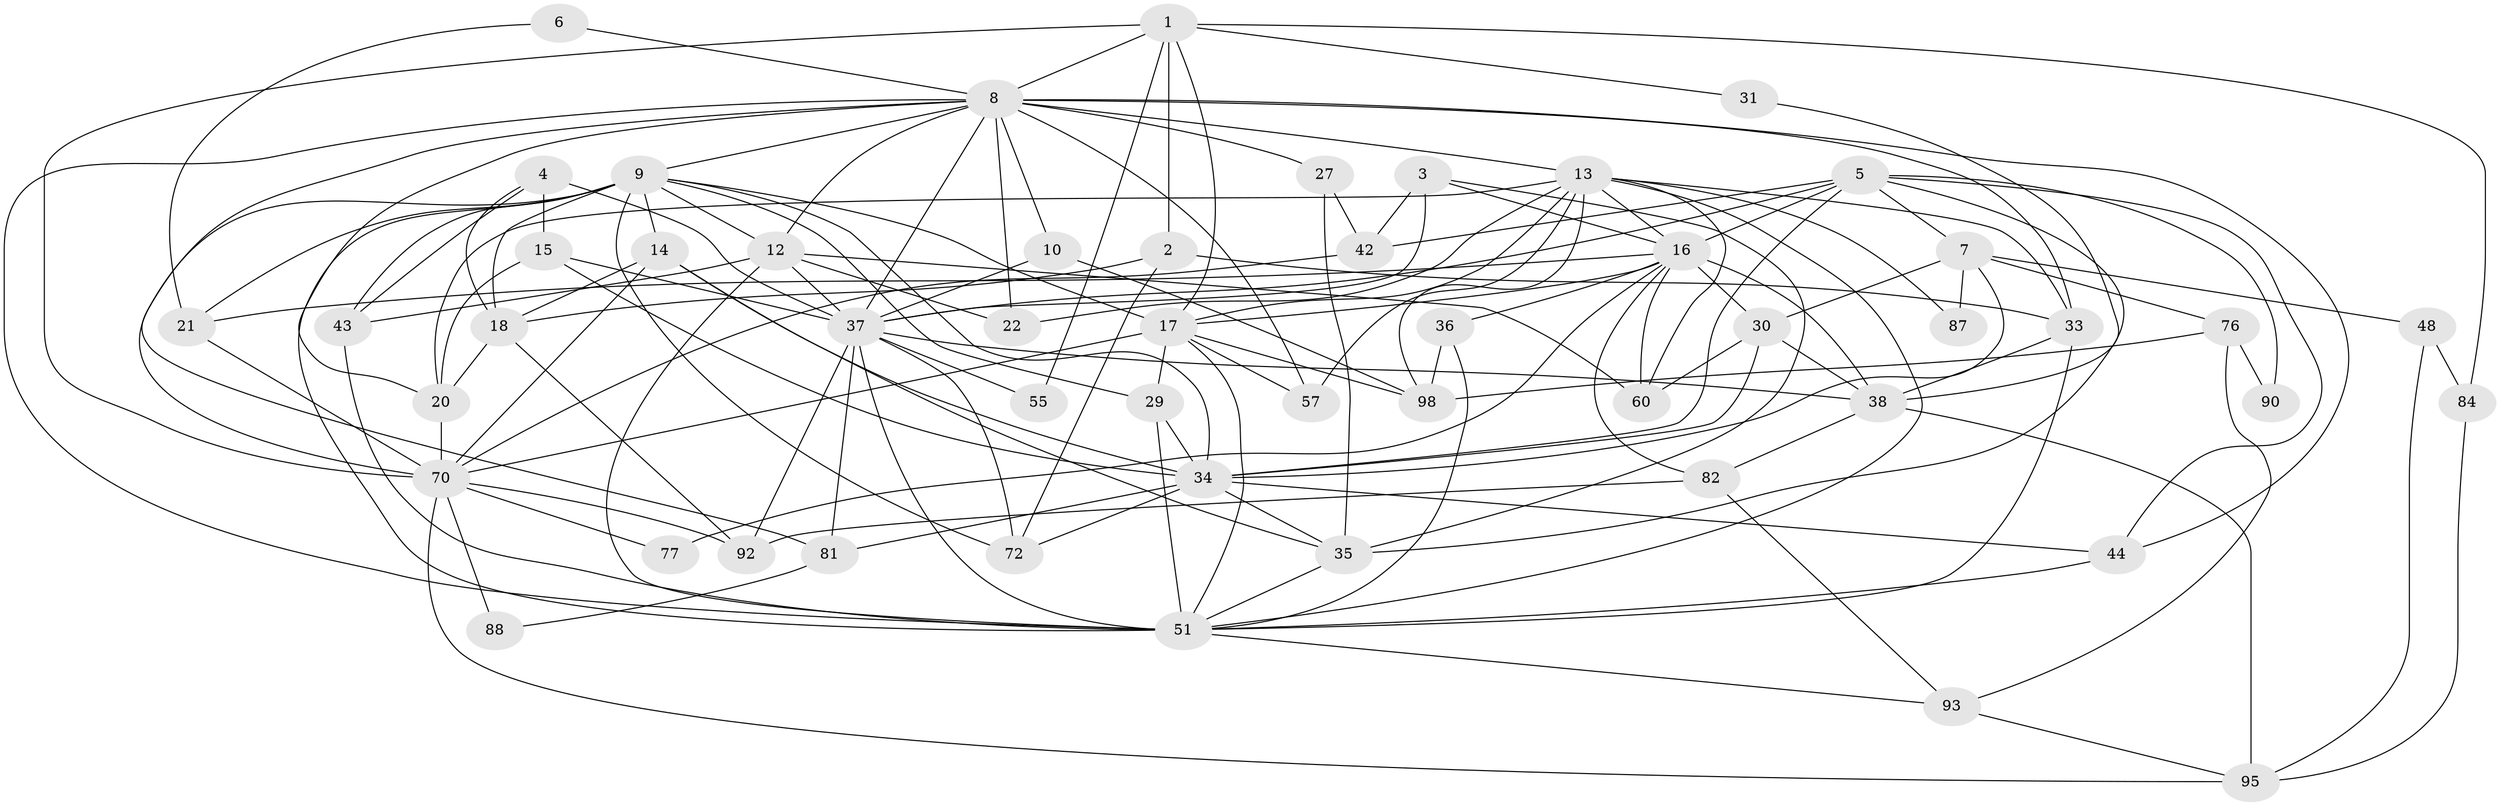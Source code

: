// original degree distribution, {6: 0.09615384615384616, 2: 0.16346153846153846, 5: 0.18269230769230768, 4: 0.2403846153846154, 3: 0.25961538461538464, 7: 0.028846153846153848, 9: 0.009615384615384616, 8: 0.019230769230769232}
// Generated by graph-tools (version 1.1) at 2025/15/03/09/25 04:15:08]
// undirected, 52 vertices, 141 edges
graph export_dot {
graph [start="1"]
  node [color=gray90,style=filled];
  1 [super="+11"];
  2 [super="+52"];
  3;
  4 [super="+47"];
  5 [super="+71"];
  6;
  7 [super="+78"];
  8 [super="+23+19"];
  9 [super="+24+50+69"];
  10;
  12 [super="+25+26"];
  13 [super="+67+32"];
  14 [super="+74"];
  15;
  16 [super="+45"];
  17 [super="+80"];
  18 [super="+64+75"];
  20;
  21;
  22;
  27;
  29;
  30 [super="+39"];
  31;
  33 [super="+94"];
  34 [super="+66+65+41"];
  35;
  36;
  37 [super="+58+62+89"];
  38 [super="+46"];
  42;
  43 [super="+104"];
  44;
  48;
  51 [super="+99+59"];
  55;
  57;
  60 [super="+102"];
  70 [super="+73"];
  72;
  76;
  77;
  81 [super="+91"];
  82;
  84;
  87;
  88;
  90;
  92;
  93;
  95;
  98;
  1 -- 55;
  1 -- 84;
  1 -- 70;
  1 -- 8;
  1 -- 17;
  1 -- 31;
  1 -- 2;
  2 -- 33;
  2 -- 72;
  2 -- 18;
  3 -- 37 [weight=2];
  3 -- 35;
  3 -- 42;
  3 -- 16;
  4 -- 37 [weight=2];
  4 -- 15;
  4 -- 18;
  4 -- 43;
  5 -- 35;
  5 -- 34 [weight=2];
  5 -- 37 [weight=2];
  5 -- 7;
  5 -- 90;
  5 -- 42;
  5 -- 44;
  5 -- 16;
  6 -- 21;
  6 -- 8;
  7 -- 87;
  7 -- 48;
  7 -- 34;
  7 -- 76;
  7 -- 30;
  8 -- 10;
  8 -- 22 [weight=3];
  8 -- 33;
  8 -- 37;
  8 -- 44;
  8 -- 51;
  8 -- 20;
  8 -- 27;
  8 -- 81;
  8 -- 57;
  8 -- 13;
  8 -- 9;
  8 -- 12;
  9 -- 14;
  9 -- 70;
  9 -- 17;
  9 -- 34 [weight=2];
  9 -- 29;
  9 -- 51 [weight=2];
  9 -- 21;
  9 -- 43;
  9 -- 18;
  9 -- 72;
  9 -- 12;
  10 -- 98;
  10 -- 37;
  12 -- 43;
  12 -- 51;
  12 -- 37;
  12 -- 22;
  12 -- 60;
  13 -- 87;
  13 -- 60;
  13 -- 98;
  13 -- 20;
  13 -- 33;
  13 -- 51;
  13 -- 22;
  13 -- 57;
  13 -- 17;
  13 -- 16;
  14 -- 70;
  14 -- 35;
  14 -- 34;
  14 -- 18;
  15 -- 20;
  15 -- 34;
  15 -- 37;
  16 -- 21;
  16 -- 36;
  16 -- 38;
  16 -- 77;
  16 -- 17;
  16 -- 82;
  16 -- 60;
  16 -- 30 [weight=2];
  17 -- 98;
  17 -- 51;
  17 -- 70;
  17 -- 57;
  17 -- 29;
  18 -- 92;
  18 -- 20;
  20 -- 70;
  21 -- 70;
  27 -- 42;
  27 -- 35;
  29 -- 51;
  29 -- 34;
  30 -- 60;
  30 -- 38;
  30 -- 34;
  31 -- 38;
  33 -- 38;
  33 -- 51;
  34 -- 72;
  34 -- 81;
  34 -- 44;
  34 -- 35;
  35 -- 51;
  36 -- 98;
  36 -- 51;
  37 -- 51;
  37 -- 72;
  37 -- 55;
  37 -- 81;
  37 -- 92;
  37 -- 38 [weight=2];
  38 -- 82;
  38 -- 95;
  42 -- 70;
  43 -- 51;
  44 -- 51;
  48 -- 84;
  48 -- 95;
  51 -- 93;
  70 -- 77;
  70 -- 88;
  70 -- 92;
  70 -- 95;
  76 -- 98;
  76 -- 93;
  76 -- 90;
  81 -- 88;
  82 -- 93;
  82 -- 92;
  84 -- 95;
  93 -- 95;
}
